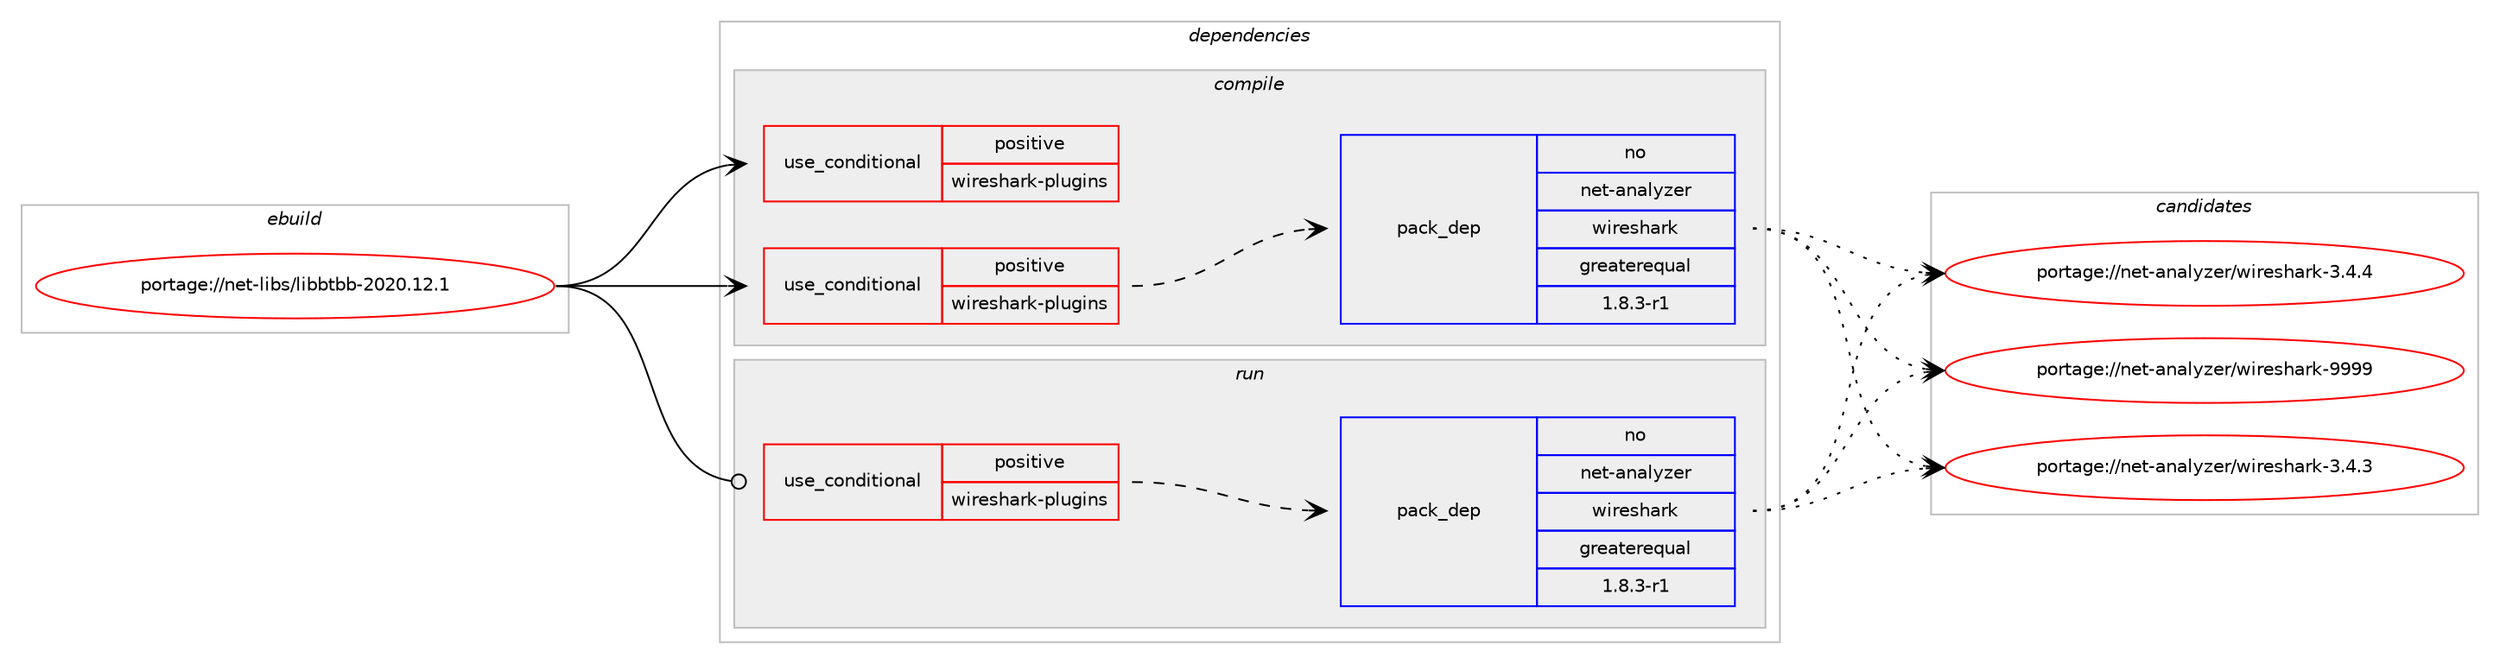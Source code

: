 digraph prolog {

# *************
# Graph options
# *************

newrank=true;
concentrate=true;
compound=true;
graph [rankdir=LR,fontname=Helvetica,fontsize=10,ranksep=1.5];#, ranksep=2.5, nodesep=0.2];
edge  [arrowhead=vee];
node  [fontname=Helvetica,fontsize=10];

# **********
# The ebuild
# **********

subgraph cluster_leftcol {
color=gray;
rank=same;
label=<<i>ebuild</i>>;
id [label="portage://net-libs/libbtbb-2020.12.1", color=red, width=4, href="../net-libs/libbtbb-2020.12.1.svg"];
}

# ****************
# The dependencies
# ****************

subgraph cluster_midcol {
color=gray;
label=<<i>dependencies</i>>;
subgraph cluster_compile {
fillcolor="#eeeeee";
style=filled;
label=<<i>compile</i>>;
subgraph cond207 {
dependency374 [label=<<TABLE BORDER="0" CELLBORDER="1" CELLSPACING="0" CELLPADDING="4"><TR><TD ROWSPAN="3" CELLPADDING="10">use_conditional</TD></TR><TR><TD>positive</TD></TR><TR><TD>wireshark-plugins</TD></TR></TABLE>>, shape=none, color=red];
# *** BEGIN UNKNOWN DEPENDENCY TYPE (TODO) ***
# dependency374 -> package_dependency(portage://net-libs/libbtbb-2020.12.1,install,no,dev-libs,glib,none,[,,],[],[])
# *** END UNKNOWN DEPENDENCY TYPE (TODO) ***

# *** BEGIN UNKNOWN DEPENDENCY TYPE (TODO) ***
# dependency374 -> package_dependency(portage://net-libs/libbtbb-2020.12.1,install,no,virtual,pkgconfig,none,[,,],[],[])
# *** END UNKNOWN DEPENDENCY TYPE (TODO) ***

}
id:e -> dependency374:w [weight=20,style="solid",arrowhead="vee"];
subgraph cond208 {
dependency375 [label=<<TABLE BORDER="0" CELLBORDER="1" CELLSPACING="0" CELLPADDING="4"><TR><TD ROWSPAN="3" CELLPADDING="10">use_conditional</TD></TR><TR><TD>positive</TD></TR><TR><TD>wireshark-plugins</TD></TR></TABLE>>, shape=none, color=red];
subgraph pack162 {
dependency376 [label=<<TABLE BORDER="0" CELLBORDER="1" CELLSPACING="0" CELLPADDING="4" WIDTH="220"><TR><TD ROWSPAN="6" CELLPADDING="30">pack_dep</TD></TR><TR><TD WIDTH="110">no</TD></TR><TR><TD>net-analyzer</TD></TR><TR><TD>wireshark</TD></TR><TR><TD>greaterequal</TD></TR><TR><TD>1.8.3-r1</TD></TR></TABLE>>, shape=none, color=blue];
}
dependency375:e -> dependency376:w [weight=20,style="dashed",arrowhead="vee"];
}
id:e -> dependency375:w [weight=20,style="solid",arrowhead="vee"];
}
subgraph cluster_compileandrun {
fillcolor="#eeeeee";
style=filled;
label=<<i>compile and run</i>>;
}
subgraph cluster_run {
fillcolor="#eeeeee";
style=filled;
label=<<i>run</i>>;
subgraph cond209 {
dependency377 [label=<<TABLE BORDER="0" CELLBORDER="1" CELLSPACING="0" CELLPADDING="4"><TR><TD ROWSPAN="3" CELLPADDING="10">use_conditional</TD></TR><TR><TD>positive</TD></TR><TR><TD>wireshark-plugins</TD></TR></TABLE>>, shape=none, color=red];
subgraph pack163 {
dependency378 [label=<<TABLE BORDER="0" CELLBORDER="1" CELLSPACING="0" CELLPADDING="4" WIDTH="220"><TR><TD ROWSPAN="6" CELLPADDING="30">pack_dep</TD></TR><TR><TD WIDTH="110">no</TD></TR><TR><TD>net-analyzer</TD></TR><TR><TD>wireshark</TD></TR><TR><TD>greaterequal</TD></TR><TR><TD>1.8.3-r1</TD></TR></TABLE>>, shape=none, color=blue];
}
dependency377:e -> dependency378:w [weight=20,style="dashed",arrowhead="vee"];
}
id:e -> dependency377:w [weight=20,style="solid",arrowhead="odot"];
}
}

# **************
# The candidates
# **************

subgraph cluster_choices {
rank=same;
color=gray;
label=<<i>candidates</i>>;

subgraph choice162 {
color=black;
nodesep=1;
choice1101011164597110971081211221011144711910511410111510497114107455146524651 [label="portage://net-analyzer/wireshark-3.4.3", color=red, width=4,href="../net-analyzer/wireshark-3.4.3.svg"];
choice1101011164597110971081211221011144711910511410111510497114107455146524652 [label="portage://net-analyzer/wireshark-3.4.4", color=red, width=4,href="../net-analyzer/wireshark-3.4.4.svg"];
choice11010111645971109710812112210111447119105114101115104971141074557575757 [label="portage://net-analyzer/wireshark-9999", color=red, width=4,href="../net-analyzer/wireshark-9999.svg"];
dependency376:e -> choice1101011164597110971081211221011144711910511410111510497114107455146524651:w [style=dotted,weight="100"];
dependency376:e -> choice1101011164597110971081211221011144711910511410111510497114107455146524652:w [style=dotted,weight="100"];
dependency376:e -> choice11010111645971109710812112210111447119105114101115104971141074557575757:w [style=dotted,weight="100"];
}
subgraph choice163 {
color=black;
nodesep=1;
choice1101011164597110971081211221011144711910511410111510497114107455146524651 [label="portage://net-analyzer/wireshark-3.4.3", color=red, width=4,href="../net-analyzer/wireshark-3.4.3.svg"];
choice1101011164597110971081211221011144711910511410111510497114107455146524652 [label="portage://net-analyzer/wireshark-3.4.4", color=red, width=4,href="../net-analyzer/wireshark-3.4.4.svg"];
choice11010111645971109710812112210111447119105114101115104971141074557575757 [label="portage://net-analyzer/wireshark-9999", color=red, width=4,href="../net-analyzer/wireshark-9999.svg"];
dependency378:e -> choice1101011164597110971081211221011144711910511410111510497114107455146524651:w [style=dotted,weight="100"];
dependency378:e -> choice1101011164597110971081211221011144711910511410111510497114107455146524652:w [style=dotted,weight="100"];
dependency378:e -> choice11010111645971109710812112210111447119105114101115104971141074557575757:w [style=dotted,weight="100"];
}
}

}
